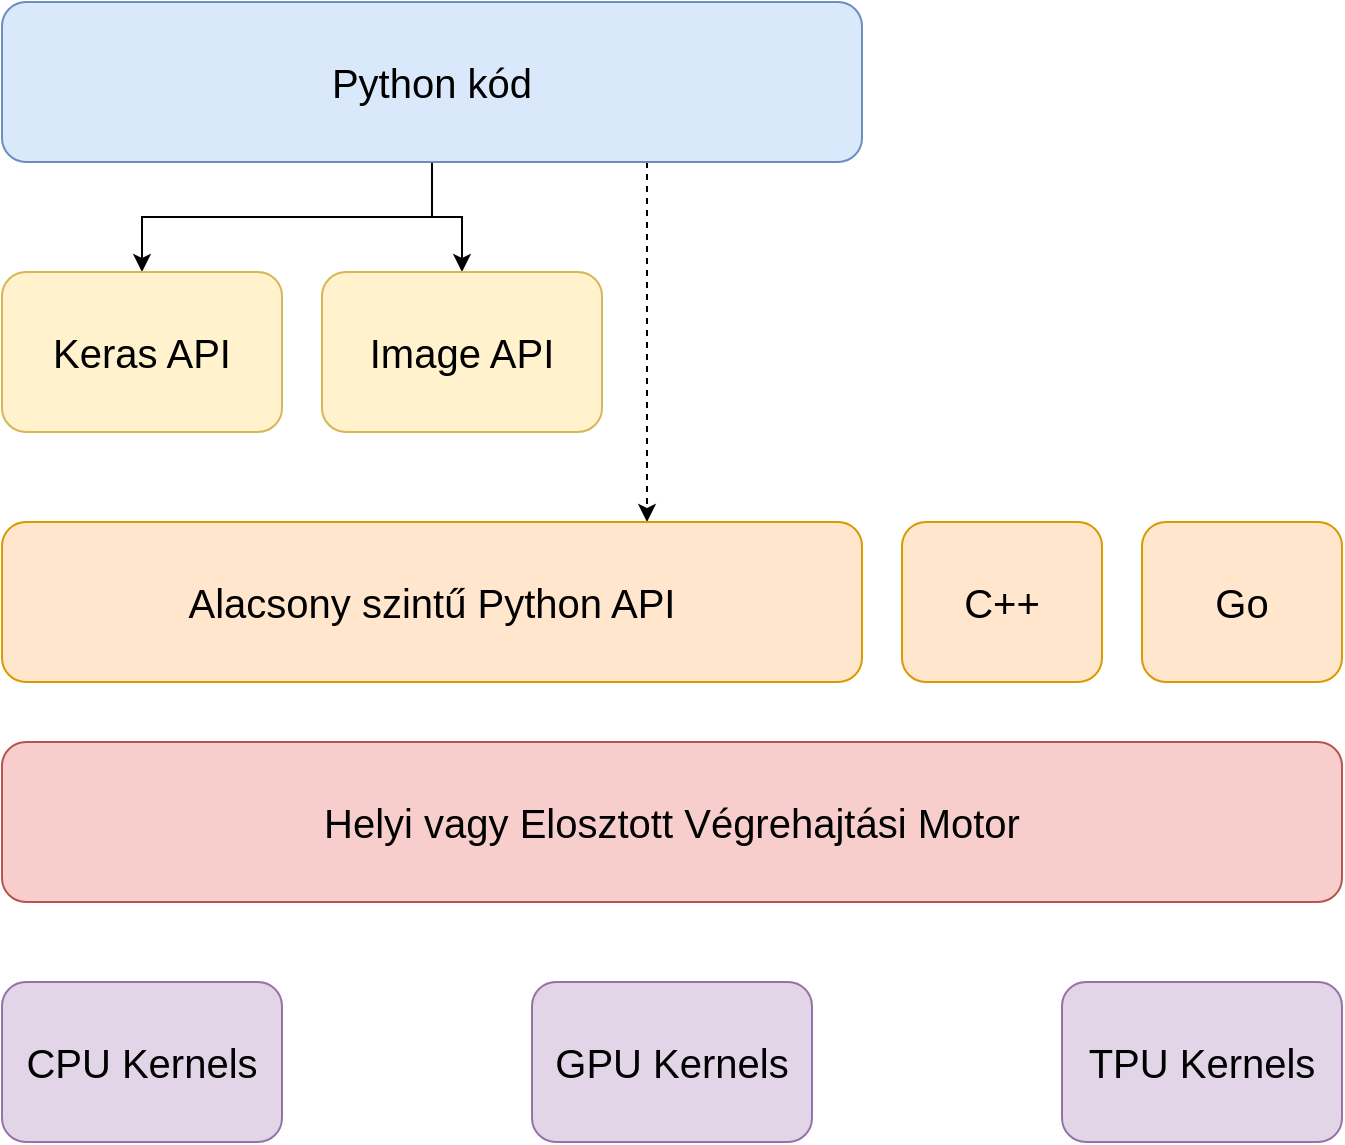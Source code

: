 <mxfile version="13.10.4" type="device"><diagram id="LKGZgFWtAIjtiQT66p8i" name="Page-1"><mxGraphModel dx="1422" dy="857" grid="1" gridSize="10" guides="1" tooltips="1" connect="1" arrows="1" fold="1" page="1" pageScale="1" pageWidth="1400" pageHeight="850" math="0" shadow="0"><root><mxCell id="0"/><mxCell id="1" parent="0"/><mxCell id="qAuvh_7Gi3noi4m7tgp0-13" style="edgeStyle=orthogonalEdgeStyle;rounded=0;orthogonalLoop=1;jettySize=auto;html=1;exitX=0.5;exitY=1;exitDx=0;exitDy=0;fontSize=20;" edge="1" parent="1" source="qAuvh_7Gi3noi4m7tgp0-1" target="qAuvh_7Gi3noi4m7tgp0-6"><mxGeometry relative="1" as="geometry"/></mxCell><mxCell id="qAuvh_7Gi3noi4m7tgp0-14" style="edgeStyle=orthogonalEdgeStyle;rounded=0;orthogonalLoop=1;jettySize=auto;html=1;exitX=0.5;exitY=1;exitDx=0;exitDy=0;entryX=0.5;entryY=0;entryDx=0;entryDy=0;fontSize=20;" edge="1" parent="1" source="qAuvh_7Gi3noi4m7tgp0-1" target="qAuvh_7Gi3noi4m7tgp0-7"><mxGeometry relative="1" as="geometry"/></mxCell><mxCell id="qAuvh_7Gi3noi4m7tgp0-16" style="edgeStyle=orthogonalEdgeStyle;rounded=0;orthogonalLoop=1;jettySize=auto;html=1;exitX=0.75;exitY=1;exitDx=0;exitDy=0;entryX=0.75;entryY=0;entryDx=0;entryDy=0;fontSize=20;dashed=1;" edge="1" parent="1" source="qAuvh_7Gi3noi4m7tgp0-1" target="qAuvh_7Gi3noi4m7tgp0-4"><mxGeometry relative="1" as="geometry"/></mxCell><mxCell id="qAuvh_7Gi3noi4m7tgp0-1" value="Python kód" style="rounded=1;whiteSpace=wrap;html=1;fontSize=20;fillColor=#dae8fc;strokeColor=#6c8ebf;" vertex="1" parent="1"><mxGeometry x="490" y="190" width="430" height="80" as="geometry"/></mxCell><mxCell id="qAuvh_7Gi3noi4m7tgp0-4" value="Alacsony szintű Python API" style="rounded=1;whiteSpace=wrap;html=1;fontSize=20;fillColor=#ffe6cc;strokeColor=#d79b00;" vertex="1" parent="1"><mxGeometry x="490" y="450" width="430" height="80" as="geometry"/></mxCell><mxCell id="qAuvh_7Gi3noi4m7tgp0-5" value="C++" style="rounded=1;whiteSpace=wrap;html=1;fontSize=20;fillColor=#ffe6cc;strokeColor=#d79b00;" vertex="1" parent="1"><mxGeometry x="940" y="450" width="100" height="80" as="geometry"/></mxCell><mxCell id="qAuvh_7Gi3noi4m7tgp0-6" value="Keras API" style="rounded=1;whiteSpace=wrap;html=1;fontSize=20;fillColor=#fff2cc;strokeColor=#d6b656;" vertex="1" parent="1"><mxGeometry x="490" y="325" width="140" height="80" as="geometry"/></mxCell><mxCell id="qAuvh_7Gi3noi4m7tgp0-7" value="Image API" style="rounded=1;whiteSpace=wrap;html=1;fontSize=20;fillColor=#fff2cc;strokeColor=#d6b656;" vertex="1" parent="1"><mxGeometry x="650" y="325" width="140" height="80" as="geometry"/></mxCell><mxCell id="qAuvh_7Gi3noi4m7tgp0-8" value="Go" style="rounded=1;whiteSpace=wrap;html=1;fontSize=20;fillColor=#ffe6cc;strokeColor=#d79b00;" vertex="1" parent="1"><mxGeometry x="1060" y="450" width="100" height="80" as="geometry"/></mxCell><mxCell id="qAuvh_7Gi3noi4m7tgp0-9" value="Helyi vagy Elosztott Végrehajtási Motor" style="rounded=1;whiteSpace=wrap;html=1;fontSize=20;fillColor=#f8cecc;strokeColor=#b85450;" vertex="1" parent="1"><mxGeometry x="490" y="560" width="670" height="80" as="geometry"/></mxCell><mxCell id="qAuvh_7Gi3noi4m7tgp0-10" value="CPU Kernels" style="rounded=1;whiteSpace=wrap;html=1;fontSize=20;fillColor=#e1d5e7;strokeColor=#9673a6;" vertex="1" parent="1"><mxGeometry x="490" y="680" width="140" height="80" as="geometry"/></mxCell><mxCell id="qAuvh_7Gi3noi4m7tgp0-11" value="GPU Kernels" style="rounded=1;whiteSpace=wrap;html=1;fontSize=20;fillColor=#e1d5e7;strokeColor=#9673a6;" vertex="1" parent="1"><mxGeometry x="755" y="680" width="140" height="80" as="geometry"/></mxCell><mxCell id="qAuvh_7Gi3noi4m7tgp0-12" value="TPU Kernels" style="rounded=1;whiteSpace=wrap;html=1;fontSize=20;fillColor=#e1d5e7;strokeColor=#9673a6;" vertex="1" parent="1"><mxGeometry x="1020" y="680" width="140" height="80" as="geometry"/></mxCell></root></mxGraphModel></diagram></mxfile>